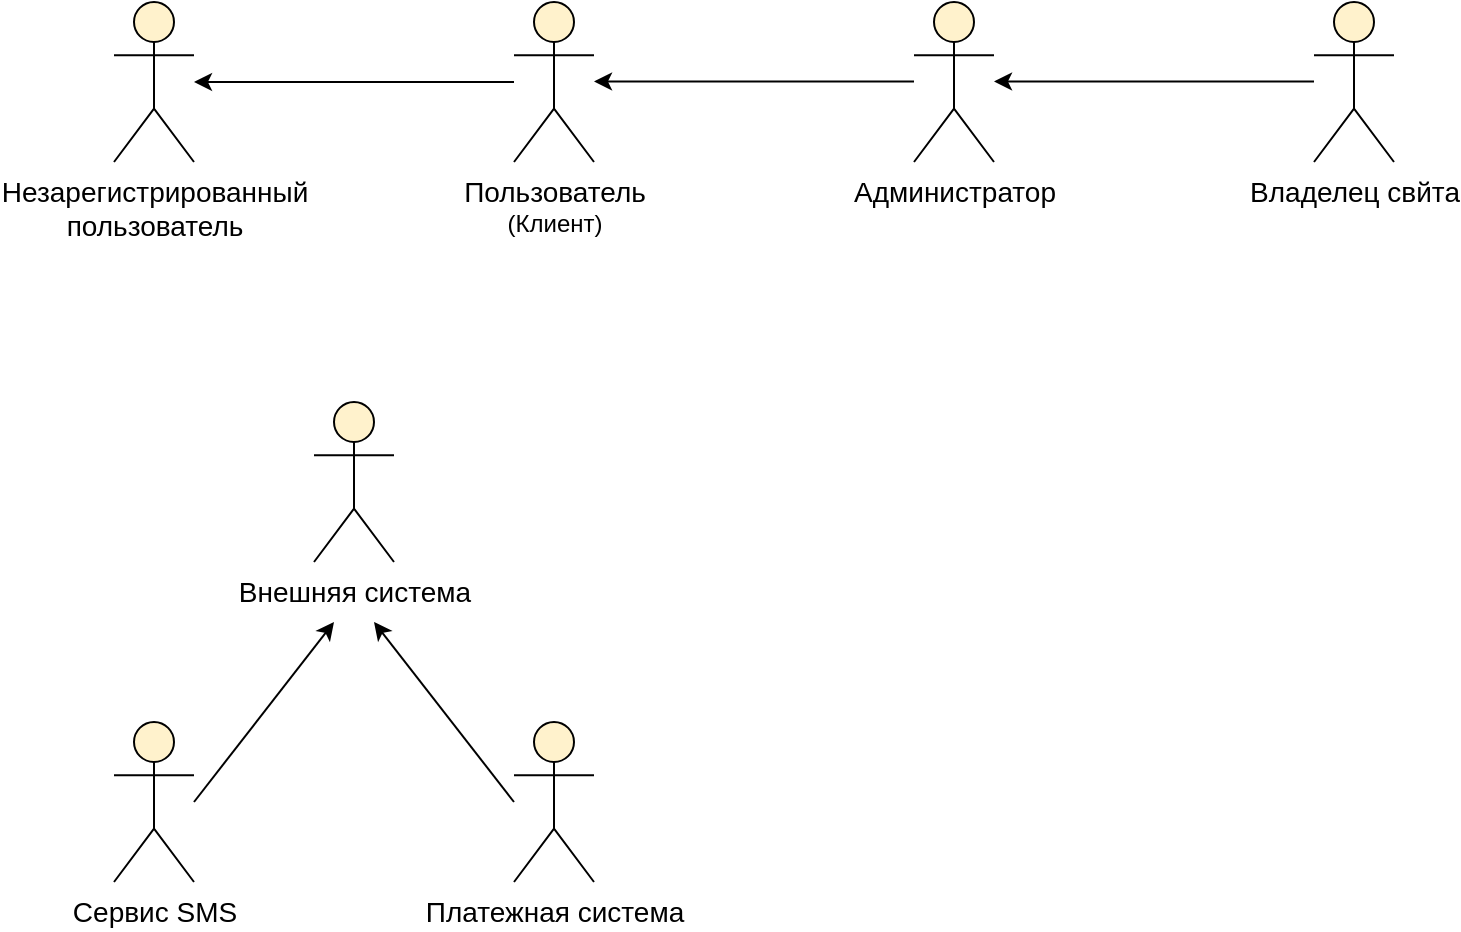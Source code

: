 <mxfile version="20.5.1" type="device"><diagram id="VjezQj8_NK2_to4GXOAZ" name="Страница 1"><mxGraphModel dx="975" dy="1089" grid="1" gridSize="10" guides="1" tooltips="1" connect="1" arrows="1" fold="1" page="1" pageScale="1" pageWidth="827" pageHeight="1169" math="0" shadow="0"><root><mxCell id="0"/><mxCell id="1" parent="0"/><mxCell id="iGOiOu15s6C4RSsyW-mP-18" value="&lt;font style=&quot;font-size: 14px;&quot;&gt;Незарегистрированный&lt;br&gt;пользователь&lt;/font&gt;" style="shape=umlActor;verticalLabelPosition=bottom;verticalAlign=top;html=1;outlineConnect=0;strokeColor=#000000;fillColor=#FFF2CC;" vertex="1" parent="1"><mxGeometry x="120" y="600" width="40" height="80" as="geometry"/></mxCell><mxCell id="iGOiOu15s6C4RSsyW-mP-20" value="&lt;span style=&quot;font-size: 14px;&quot;&gt;Пользователь&lt;br&gt;&lt;/span&gt;(Клиент)" style="shape=umlActor;verticalLabelPosition=bottom;verticalAlign=top;html=1;outlineConnect=0;strokeColor=#000000;fillColor=#FFF2CC;" vertex="1" parent="1"><mxGeometry x="320" y="600" width="40" height="80" as="geometry"/></mxCell><mxCell id="iGOiOu15s6C4RSsyW-mP-21" value="&lt;font style=&quot;font-size: 14px;&quot;&gt;Администратор&lt;/font&gt;" style="shape=umlActor;verticalLabelPosition=bottom;verticalAlign=top;html=1;outlineConnect=0;fillColor=#FFF2CC;" vertex="1" parent="1"><mxGeometry x="520" y="600" width="40" height="80" as="geometry"/></mxCell><mxCell id="iGOiOu15s6C4RSsyW-mP-22" value="&lt;font style=&quot;font-size: 14px;&quot;&gt;Владелец свйта&lt;/font&gt;" style="shape=umlActor;verticalLabelPosition=bottom;verticalAlign=top;html=1;outlineConnect=0;fillColor=#FFF2CC;" vertex="1" parent="1"><mxGeometry x="720" y="600" width="40" height="80" as="geometry"/></mxCell><mxCell id="iGOiOu15s6C4RSsyW-mP-23" value="" style="endArrow=classic;html=1;rounded=0;fontSize=14;" edge="1" parent="1" source="iGOiOu15s6C4RSsyW-mP-20" target="iGOiOu15s6C4RSsyW-mP-18"><mxGeometry width="50" height="50" relative="1" as="geometry"><mxPoint x="310" y="640" as="sourcePoint"/><mxPoint x="260" y="600" as="targetPoint"/></mxGeometry></mxCell><mxCell id="iGOiOu15s6C4RSsyW-mP-24" value="" style="endArrow=classic;html=1;rounded=0;fontSize=14;" edge="1" parent="1"><mxGeometry width="50" height="50" relative="1" as="geometry"><mxPoint x="520" y="639.72" as="sourcePoint"/><mxPoint x="360" y="639.72" as="targetPoint"/></mxGeometry></mxCell><mxCell id="iGOiOu15s6C4RSsyW-mP-25" value="" style="endArrow=classic;html=1;rounded=0;fontSize=14;" edge="1" parent="1"><mxGeometry width="50" height="50" relative="1" as="geometry"><mxPoint x="720" y="639.72" as="sourcePoint"/><mxPoint x="560" y="639.72" as="targetPoint"/></mxGeometry></mxCell><mxCell id="iGOiOu15s6C4RSsyW-mP-26" value="&lt;span style=&quot;font-size: 14px;&quot;&gt;Внешняя система&lt;/span&gt;" style="shape=umlActor;verticalLabelPosition=bottom;verticalAlign=top;html=1;outlineConnect=0;strokeColor=#000000;fillColor=#FFF2CC;" vertex="1" parent="1"><mxGeometry x="220" y="800" width="40" height="80" as="geometry"/></mxCell><mxCell id="iGOiOu15s6C4RSsyW-mP-27" value="&lt;span style=&quot;font-size: 14px;&quot;&gt;Сервис SMS&lt;/span&gt;" style="shape=umlActor;verticalLabelPosition=bottom;verticalAlign=top;html=1;outlineConnect=0;strokeColor=#000000;fillColor=#FFF2CC;" vertex="1" parent="1"><mxGeometry x="120" y="960" width="40" height="80" as="geometry"/></mxCell><mxCell id="iGOiOu15s6C4RSsyW-mP-28" value="&lt;span style=&quot;font-size: 14px;&quot;&gt;Платежная система&lt;/span&gt;" style="shape=umlActor;verticalLabelPosition=bottom;verticalAlign=top;html=1;outlineConnect=0;strokeColor=#000000;fillColor=#FFF2CC;" vertex="1" parent="1"><mxGeometry x="320" y="960" width="40" height="80" as="geometry"/></mxCell><mxCell id="iGOiOu15s6C4RSsyW-mP-30" value="" style="endArrow=classic;html=1;rounded=0;fontSize=14;" edge="1" parent="1"><mxGeometry width="50" height="50" relative="1" as="geometry"><mxPoint x="320" y="1000" as="sourcePoint"/><mxPoint x="250" y="910" as="targetPoint"/></mxGeometry></mxCell><mxCell id="iGOiOu15s6C4RSsyW-mP-31" value="" style="endArrow=classic;html=1;rounded=0;fontSize=14;" edge="1" parent="1"><mxGeometry width="50" height="50" relative="1" as="geometry"><mxPoint x="160" y="1000" as="sourcePoint"/><mxPoint x="230" y="910" as="targetPoint"/></mxGeometry></mxCell></root></mxGraphModel></diagram></mxfile>
